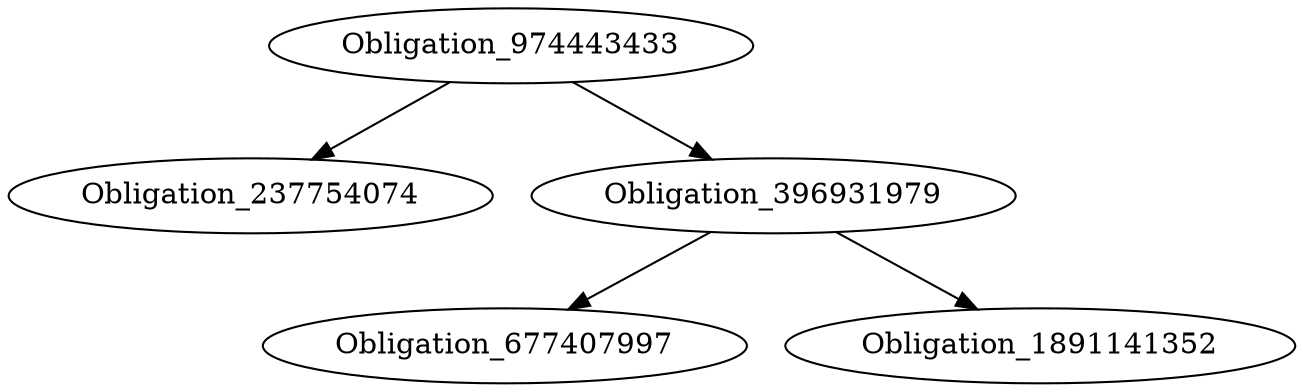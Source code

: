 strict digraph G {
  Obligation_974443433;
  Obligation_237754074;
  Obligation_396931979;
  Obligation_677407997;
  Obligation_1891141352;
  Obligation_974443433 -> Obligation_237754074;
  Obligation_974443433 -> Obligation_396931979;
  Obligation_396931979 -> Obligation_677407997;
  Obligation_396931979 -> Obligation_1891141352;
}
